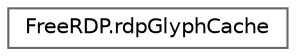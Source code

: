 digraph "Graphical Class Hierarchy"
{
 // LATEX_PDF_SIZE
  bgcolor="transparent";
  edge [fontname=Helvetica,fontsize=10,labelfontname=Helvetica,labelfontsize=10];
  node [fontname=Helvetica,fontsize=10,shape=box,height=0.2,width=0.4];
  rankdir="LR";
  Node0 [id="Node000000",label="FreeRDP.rdpGlyphCache",height=0.2,width=0.4,color="grey40", fillcolor="white", style="filled",URL="$struct_free_r_d_p_1_1rdp_glyph_cache.html",tooltip=" "];
}
